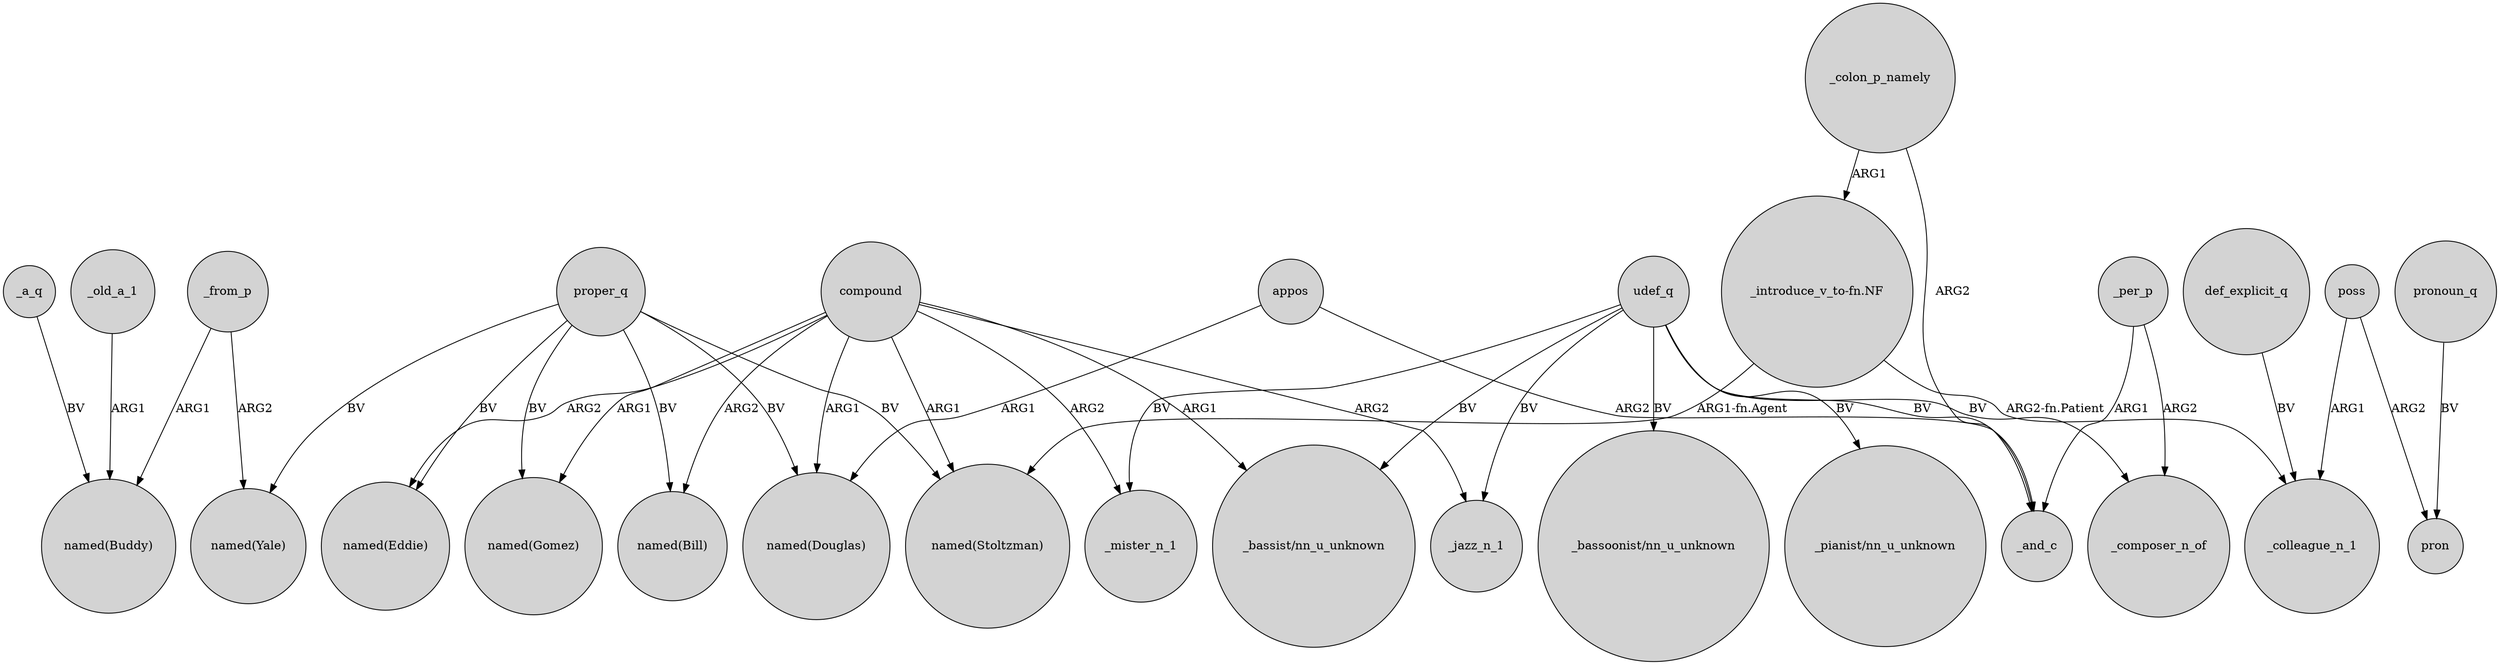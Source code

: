 digraph {
	node [shape=circle style=filled]
	udef_q -> "_pianist/nn_u_unknown" [label=BV]
	proper_q -> "named(Yale)" [label=BV]
	compound -> _jazz_n_1 [label=ARG2]
	poss -> pron [label=ARG2]
	compound -> "named(Gomez)" [label=ARG1]
	proper_q -> "named(Gomez)" [label=BV]
	compound -> _mister_n_1 [label=ARG2]
	proper_q -> "named(Bill)" [label=BV]
	udef_q -> _mister_n_1 [label=BV]
	_per_p -> _composer_n_of [label=ARG2]
	poss -> _colleague_n_1 [label=ARG1]
	_colon_p_namely -> "_introduce_v_to-fn.NF" [label=ARG1]
	appos -> "named(Douglas)" [label=ARG1]
	compound -> "named(Eddie)" [label=ARG2]
	_from_p -> "named(Buddy)" [label=ARG1]
	_colon_p_namely -> _and_c [label=ARG2]
	udef_q -> "_bassist/nn_u_unknown" [label=BV]
	udef_q -> _composer_n_of [label=BV]
	compound -> "named(Stoltzman)" [label=ARG1]
	pronoun_q -> pron [label=BV]
	_old_a_1 -> "named(Buddy)" [label=ARG1]
	appos -> _and_c [label=ARG2]
	"_introduce_v_to-fn.NF" -> _colleague_n_1 [label="ARG2-fn.Patient"]
	proper_q -> "named(Douglas)" [label=BV]
	proper_q -> "named(Eddie)" [label=BV]
	compound -> "named(Bill)" [label=ARG2]
	_from_p -> "named(Yale)" [label=ARG2]
	"_introduce_v_to-fn.NF" -> "named(Stoltzman)" [label="ARG1-fn.Agent"]
	udef_q -> "_bassoonist/nn_u_unknown" [label=BV]
	udef_q -> _jazz_n_1 [label=BV]
	_a_q -> "named(Buddy)" [label=BV]
	proper_q -> "named(Stoltzman)" [label=BV]
	compound -> "_bassist/nn_u_unknown" [label=ARG1]
	udef_q -> _and_c [label=BV]
	def_explicit_q -> _colleague_n_1 [label=BV]
	_per_p -> _and_c [label=ARG1]
	compound -> "named(Douglas)" [label=ARG1]
}
